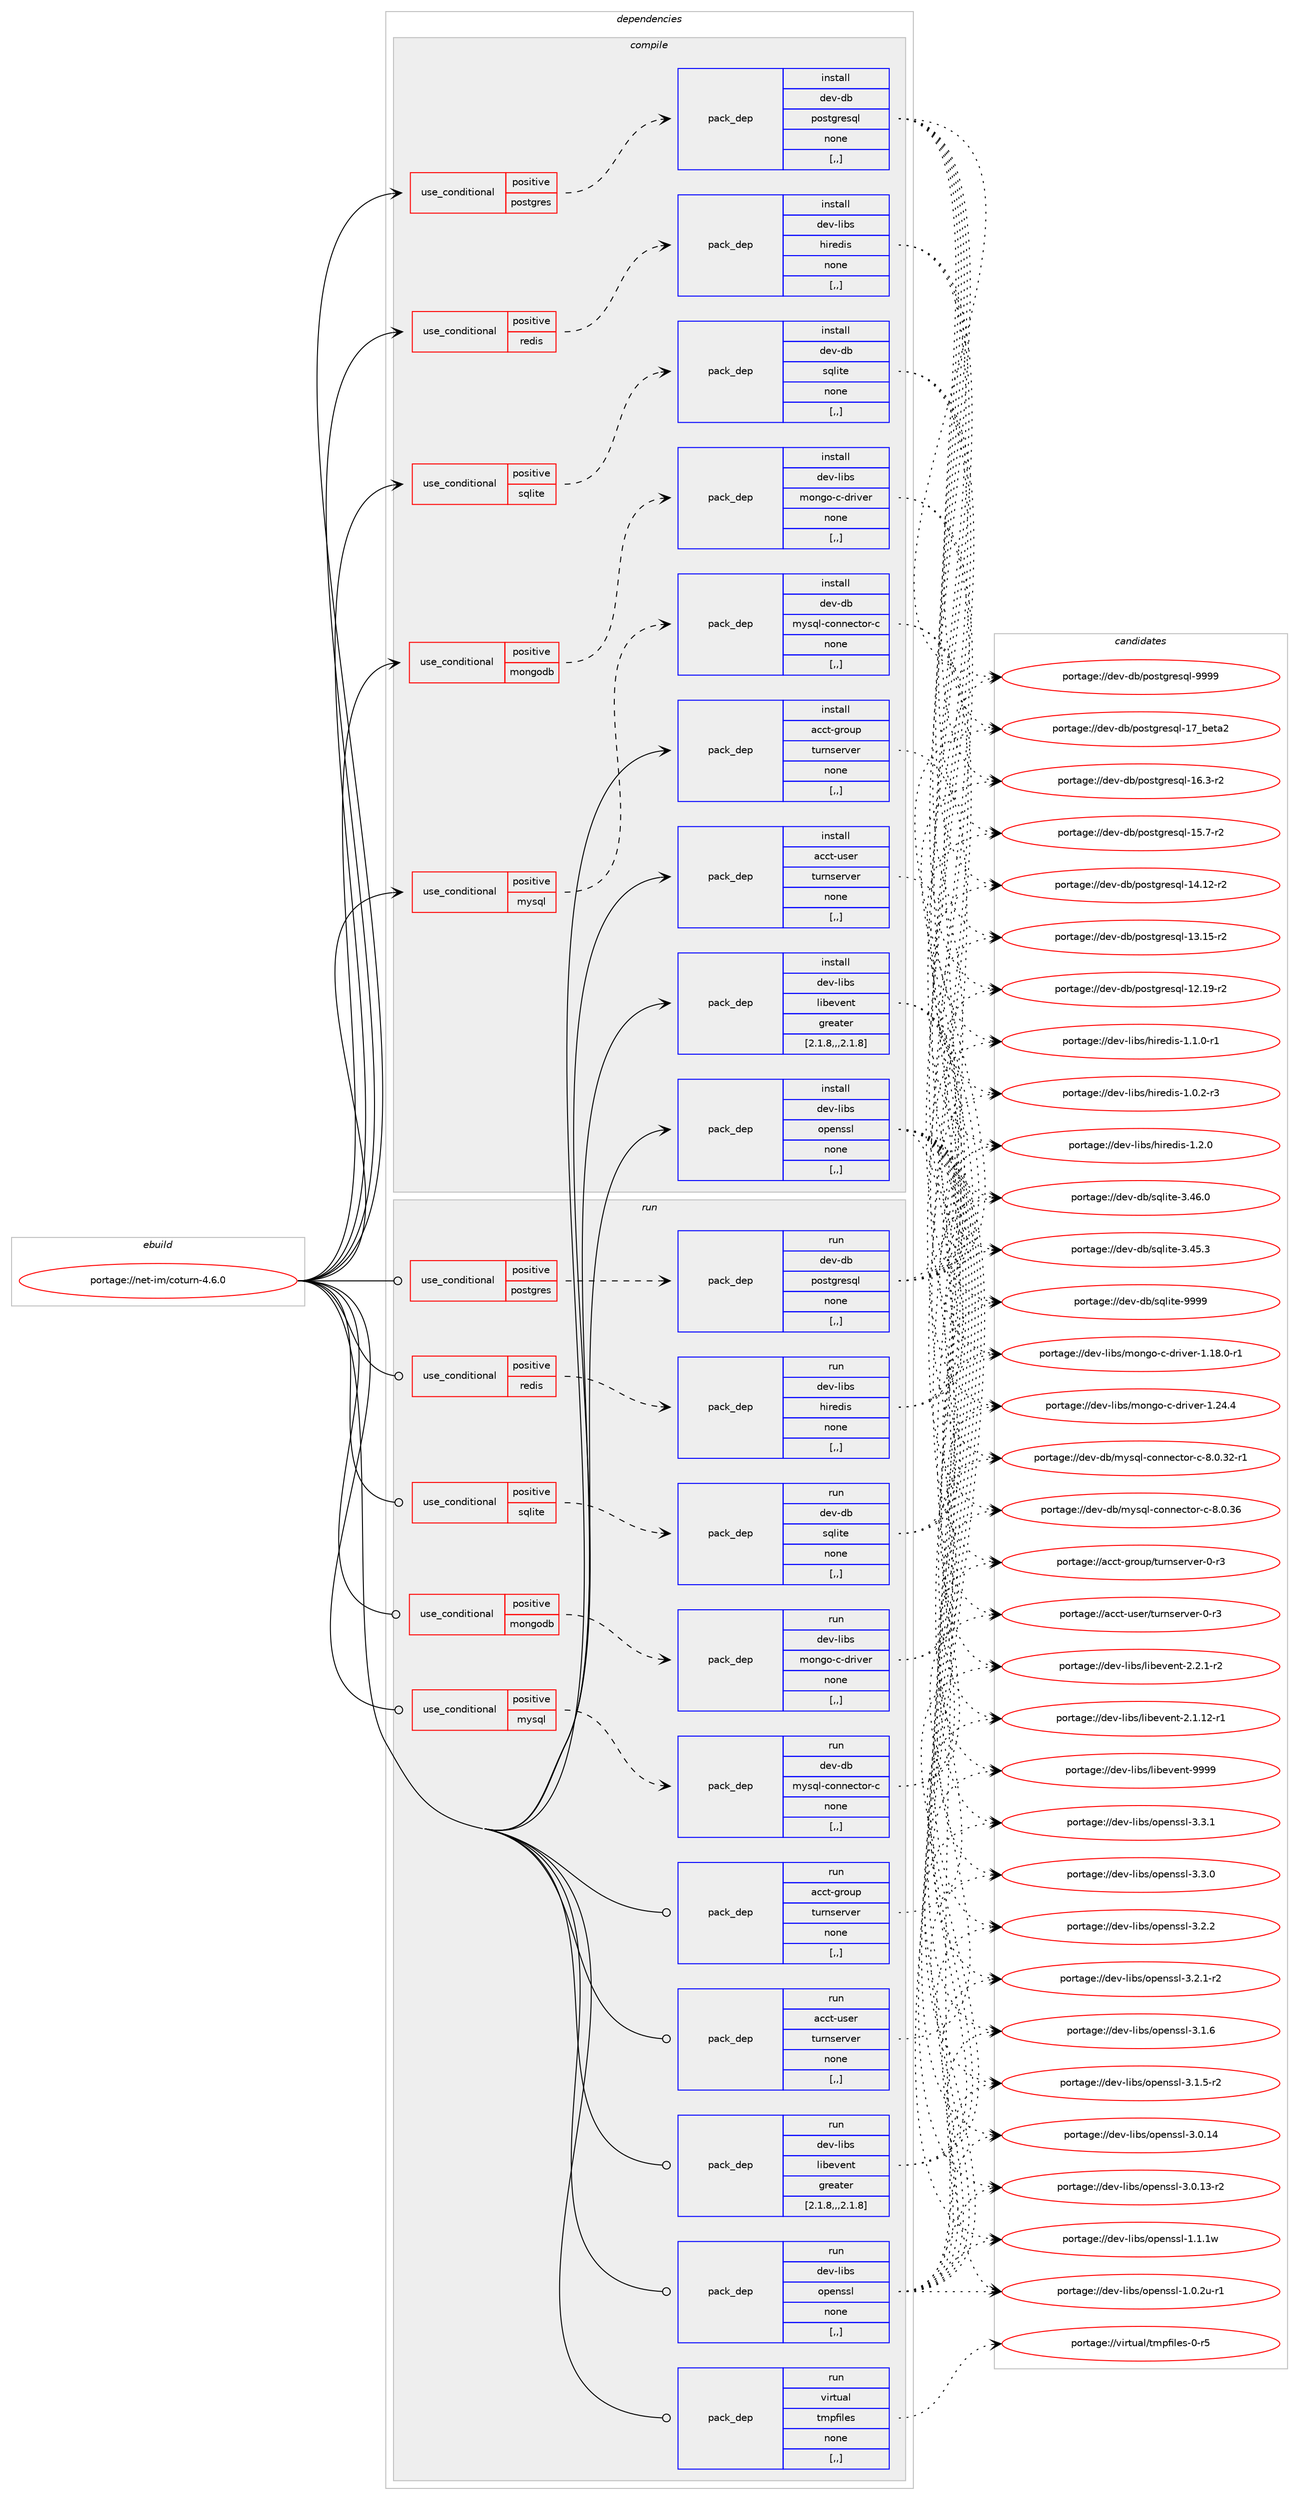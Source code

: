 digraph prolog {

# *************
# Graph options
# *************

newrank=true;
concentrate=true;
compound=true;
graph [rankdir=LR,fontname=Helvetica,fontsize=10,ranksep=1.5];#, ranksep=2.5, nodesep=0.2];
edge  [arrowhead=vee];
node  [fontname=Helvetica,fontsize=10];

# **********
# The ebuild
# **********

subgraph cluster_leftcol {
color=gray;
label=<<i>ebuild</i>>;
id [label="portage://net-im/coturn-4.6.0", color=red, width=4, href="../net-im/coturn-4.6.0.svg"];
}

# ****************
# The dependencies
# ****************

subgraph cluster_midcol {
color=gray;
label=<<i>dependencies</i>>;
subgraph cluster_compile {
fillcolor="#eeeeee";
style=filled;
label=<<i>compile</i>>;
subgraph cond90988 {
dependency349432 [label=<<TABLE BORDER="0" CELLBORDER="1" CELLSPACING="0" CELLPADDING="4"><TR><TD ROWSPAN="3" CELLPADDING="10">use_conditional</TD></TR><TR><TD>positive</TD></TR><TR><TD>mongodb</TD></TR></TABLE>>, shape=none, color=red];
subgraph pack255826 {
dependency349433 [label=<<TABLE BORDER="0" CELLBORDER="1" CELLSPACING="0" CELLPADDING="4" WIDTH="220"><TR><TD ROWSPAN="6" CELLPADDING="30">pack_dep</TD></TR><TR><TD WIDTH="110">install</TD></TR><TR><TD>dev-libs</TD></TR><TR><TD>mongo-c-driver</TD></TR><TR><TD>none</TD></TR><TR><TD>[,,]</TD></TR></TABLE>>, shape=none, color=blue];
}
dependency349432:e -> dependency349433:w [weight=20,style="dashed",arrowhead="vee"];
}
id:e -> dependency349432:w [weight=20,style="solid",arrowhead="vee"];
subgraph cond90989 {
dependency349434 [label=<<TABLE BORDER="0" CELLBORDER="1" CELLSPACING="0" CELLPADDING="4"><TR><TD ROWSPAN="3" CELLPADDING="10">use_conditional</TD></TR><TR><TD>positive</TD></TR><TR><TD>mysql</TD></TR></TABLE>>, shape=none, color=red];
subgraph pack255827 {
dependency349435 [label=<<TABLE BORDER="0" CELLBORDER="1" CELLSPACING="0" CELLPADDING="4" WIDTH="220"><TR><TD ROWSPAN="6" CELLPADDING="30">pack_dep</TD></TR><TR><TD WIDTH="110">install</TD></TR><TR><TD>dev-db</TD></TR><TR><TD>mysql-connector-c</TD></TR><TR><TD>none</TD></TR><TR><TD>[,,]</TD></TR></TABLE>>, shape=none, color=blue];
}
dependency349434:e -> dependency349435:w [weight=20,style="dashed",arrowhead="vee"];
}
id:e -> dependency349434:w [weight=20,style="solid",arrowhead="vee"];
subgraph cond90990 {
dependency349436 [label=<<TABLE BORDER="0" CELLBORDER="1" CELLSPACING="0" CELLPADDING="4"><TR><TD ROWSPAN="3" CELLPADDING="10">use_conditional</TD></TR><TR><TD>positive</TD></TR><TR><TD>postgres</TD></TR></TABLE>>, shape=none, color=red];
subgraph pack255828 {
dependency349437 [label=<<TABLE BORDER="0" CELLBORDER="1" CELLSPACING="0" CELLPADDING="4" WIDTH="220"><TR><TD ROWSPAN="6" CELLPADDING="30">pack_dep</TD></TR><TR><TD WIDTH="110">install</TD></TR><TR><TD>dev-db</TD></TR><TR><TD>postgresql</TD></TR><TR><TD>none</TD></TR><TR><TD>[,,]</TD></TR></TABLE>>, shape=none, color=blue];
}
dependency349436:e -> dependency349437:w [weight=20,style="dashed",arrowhead="vee"];
}
id:e -> dependency349436:w [weight=20,style="solid",arrowhead="vee"];
subgraph cond90991 {
dependency349438 [label=<<TABLE BORDER="0" CELLBORDER="1" CELLSPACING="0" CELLPADDING="4"><TR><TD ROWSPAN="3" CELLPADDING="10">use_conditional</TD></TR><TR><TD>positive</TD></TR><TR><TD>redis</TD></TR></TABLE>>, shape=none, color=red];
subgraph pack255829 {
dependency349439 [label=<<TABLE BORDER="0" CELLBORDER="1" CELLSPACING="0" CELLPADDING="4" WIDTH="220"><TR><TD ROWSPAN="6" CELLPADDING="30">pack_dep</TD></TR><TR><TD WIDTH="110">install</TD></TR><TR><TD>dev-libs</TD></TR><TR><TD>hiredis</TD></TR><TR><TD>none</TD></TR><TR><TD>[,,]</TD></TR></TABLE>>, shape=none, color=blue];
}
dependency349438:e -> dependency349439:w [weight=20,style="dashed",arrowhead="vee"];
}
id:e -> dependency349438:w [weight=20,style="solid",arrowhead="vee"];
subgraph cond90992 {
dependency349440 [label=<<TABLE BORDER="0" CELLBORDER="1" CELLSPACING="0" CELLPADDING="4"><TR><TD ROWSPAN="3" CELLPADDING="10">use_conditional</TD></TR><TR><TD>positive</TD></TR><TR><TD>sqlite</TD></TR></TABLE>>, shape=none, color=red];
subgraph pack255830 {
dependency349441 [label=<<TABLE BORDER="0" CELLBORDER="1" CELLSPACING="0" CELLPADDING="4" WIDTH="220"><TR><TD ROWSPAN="6" CELLPADDING="30">pack_dep</TD></TR><TR><TD WIDTH="110">install</TD></TR><TR><TD>dev-db</TD></TR><TR><TD>sqlite</TD></TR><TR><TD>none</TD></TR><TR><TD>[,,]</TD></TR></TABLE>>, shape=none, color=blue];
}
dependency349440:e -> dependency349441:w [weight=20,style="dashed",arrowhead="vee"];
}
id:e -> dependency349440:w [weight=20,style="solid",arrowhead="vee"];
subgraph pack255831 {
dependency349442 [label=<<TABLE BORDER="0" CELLBORDER="1" CELLSPACING="0" CELLPADDING="4" WIDTH="220"><TR><TD ROWSPAN="6" CELLPADDING="30">pack_dep</TD></TR><TR><TD WIDTH="110">install</TD></TR><TR><TD>acct-group</TD></TR><TR><TD>turnserver</TD></TR><TR><TD>none</TD></TR><TR><TD>[,,]</TD></TR></TABLE>>, shape=none, color=blue];
}
id:e -> dependency349442:w [weight=20,style="solid",arrowhead="vee"];
subgraph pack255832 {
dependency349443 [label=<<TABLE BORDER="0" CELLBORDER="1" CELLSPACING="0" CELLPADDING="4" WIDTH="220"><TR><TD ROWSPAN="6" CELLPADDING="30">pack_dep</TD></TR><TR><TD WIDTH="110">install</TD></TR><TR><TD>acct-user</TD></TR><TR><TD>turnserver</TD></TR><TR><TD>none</TD></TR><TR><TD>[,,]</TD></TR></TABLE>>, shape=none, color=blue];
}
id:e -> dependency349443:w [weight=20,style="solid",arrowhead="vee"];
subgraph pack255833 {
dependency349444 [label=<<TABLE BORDER="0" CELLBORDER="1" CELLSPACING="0" CELLPADDING="4" WIDTH="220"><TR><TD ROWSPAN="6" CELLPADDING="30">pack_dep</TD></TR><TR><TD WIDTH="110">install</TD></TR><TR><TD>dev-libs</TD></TR><TR><TD>libevent</TD></TR><TR><TD>greater</TD></TR><TR><TD>[2.1.8,,,2.1.8]</TD></TR></TABLE>>, shape=none, color=blue];
}
id:e -> dependency349444:w [weight=20,style="solid",arrowhead="vee"];
subgraph pack255834 {
dependency349445 [label=<<TABLE BORDER="0" CELLBORDER="1" CELLSPACING="0" CELLPADDING="4" WIDTH="220"><TR><TD ROWSPAN="6" CELLPADDING="30">pack_dep</TD></TR><TR><TD WIDTH="110">install</TD></TR><TR><TD>dev-libs</TD></TR><TR><TD>openssl</TD></TR><TR><TD>none</TD></TR><TR><TD>[,,]</TD></TR></TABLE>>, shape=none, color=blue];
}
id:e -> dependency349445:w [weight=20,style="solid",arrowhead="vee"];
}
subgraph cluster_compileandrun {
fillcolor="#eeeeee";
style=filled;
label=<<i>compile and run</i>>;
}
subgraph cluster_run {
fillcolor="#eeeeee";
style=filled;
label=<<i>run</i>>;
subgraph cond90993 {
dependency349446 [label=<<TABLE BORDER="0" CELLBORDER="1" CELLSPACING="0" CELLPADDING="4"><TR><TD ROWSPAN="3" CELLPADDING="10">use_conditional</TD></TR><TR><TD>positive</TD></TR><TR><TD>mongodb</TD></TR></TABLE>>, shape=none, color=red];
subgraph pack255835 {
dependency349447 [label=<<TABLE BORDER="0" CELLBORDER="1" CELLSPACING="0" CELLPADDING="4" WIDTH="220"><TR><TD ROWSPAN="6" CELLPADDING="30">pack_dep</TD></TR><TR><TD WIDTH="110">run</TD></TR><TR><TD>dev-libs</TD></TR><TR><TD>mongo-c-driver</TD></TR><TR><TD>none</TD></TR><TR><TD>[,,]</TD></TR></TABLE>>, shape=none, color=blue];
}
dependency349446:e -> dependency349447:w [weight=20,style="dashed",arrowhead="vee"];
}
id:e -> dependency349446:w [weight=20,style="solid",arrowhead="odot"];
subgraph cond90994 {
dependency349448 [label=<<TABLE BORDER="0" CELLBORDER="1" CELLSPACING="0" CELLPADDING="4"><TR><TD ROWSPAN="3" CELLPADDING="10">use_conditional</TD></TR><TR><TD>positive</TD></TR><TR><TD>mysql</TD></TR></TABLE>>, shape=none, color=red];
subgraph pack255836 {
dependency349449 [label=<<TABLE BORDER="0" CELLBORDER="1" CELLSPACING="0" CELLPADDING="4" WIDTH="220"><TR><TD ROWSPAN="6" CELLPADDING="30">pack_dep</TD></TR><TR><TD WIDTH="110">run</TD></TR><TR><TD>dev-db</TD></TR><TR><TD>mysql-connector-c</TD></TR><TR><TD>none</TD></TR><TR><TD>[,,]</TD></TR></TABLE>>, shape=none, color=blue];
}
dependency349448:e -> dependency349449:w [weight=20,style="dashed",arrowhead="vee"];
}
id:e -> dependency349448:w [weight=20,style="solid",arrowhead="odot"];
subgraph cond90995 {
dependency349450 [label=<<TABLE BORDER="0" CELLBORDER="1" CELLSPACING="0" CELLPADDING="4"><TR><TD ROWSPAN="3" CELLPADDING="10">use_conditional</TD></TR><TR><TD>positive</TD></TR><TR><TD>postgres</TD></TR></TABLE>>, shape=none, color=red];
subgraph pack255837 {
dependency349451 [label=<<TABLE BORDER="0" CELLBORDER="1" CELLSPACING="0" CELLPADDING="4" WIDTH="220"><TR><TD ROWSPAN="6" CELLPADDING="30">pack_dep</TD></TR><TR><TD WIDTH="110">run</TD></TR><TR><TD>dev-db</TD></TR><TR><TD>postgresql</TD></TR><TR><TD>none</TD></TR><TR><TD>[,,]</TD></TR></TABLE>>, shape=none, color=blue];
}
dependency349450:e -> dependency349451:w [weight=20,style="dashed",arrowhead="vee"];
}
id:e -> dependency349450:w [weight=20,style="solid",arrowhead="odot"];
subgraph cond90996 {
dependency349452 [label=<<TABLE BORDER="0" CELLBORDER="1" CELLSPACING="0" CELLPADDING="4"><TR><TD ROWSPAN="3" CELLPADDING="10">use_conditional</TD></TR><TR><TD>positive</TD></TR><TR><TD>redis</TD></TR></TABLE>>, shape=none, color=red];
subgraph pack255838 {
dependency349453 [label=<<TABLE BORDER="0" CELLBORDER="1" CELLSPACING="0" CELLPADDING="4" WIDTH="220"><TR><TD ROWSPAN="6" CELLPADDING="30">pack_dep</TD></TR><TR><TD WIDTH="110">run</TD></TR><TR><TD>dev-libs</TD></TR><TR><TD>hiredis</TD></TR><TR><TD>none</TD></TR><TR><TD>[,,]</TD></TR></TABLE>>, shape=none, color=blue];
}
dependency349452:e -> dependency349453:w [weight=20,style="dashed",arrowhead="vee"];
}
id:e -> dependency349452:w [weight=20,style="solid",arrowhead="odot"];
subgraph cond90997 {
dependency349454 [label=<<TABLE BORDER="0" CELLBORDER="1" CELLSPACING="0" CELLPADDING="4"><TR><TD ROWSPAN="3" CELLPADDING="10">use_conditional</TD></TR><TR><TD>positive</TD></TR><TR><TD>sqlite</TD></TR></TABLE>>, shape=none, color=red];
subgraph pack255839 {
dependency349455 [label=<<TABLE BORDER="0" CELLBORDER="1" CELLSPACING="0" CELLPADDING="4" WIDTH="220"><TR><TD ROWSPAN="6" CELLPADDING="30">pack_dep</TD></TR><TR><TD WIDTH="110">run</TD></TR><TR><TD>dev-db</TD></TR><TR><TD>sqlite</TD></TR><TR><TD>none</TD></TR><TR><TD>[,,]</TD></TR></TABLE>>, shape=none, color=blue];
}
dependency349454:e -> dependency349455:w [weight=20,style="dashed",arrowhead="vee"];
}
id:e -> dependency349454:w [weight=20,style="solid",arrowhead="odot"];
subgraph pack255840 {
dependency349456 [label=<<TABLE BORDER="0" CELLBORDER="1" CELLSPACING="0" CELLPADDING="4" WIDTH="220"><TR><TD ROWSPAN="6" CELLPADDING="30">pack_dep</TD></TR><TR><TD WIDTH="110">run</TD></TR><TR><TD>acct-group</TD></TR><TR><TD>turnserver</TD></TR><TR><TD>none</TD></TR><TR><TD>[,,]</TD></TR></TABLE>>, shape=none, color=blue];
}
id:e -> dependency349456:w [weight=20,style="solid",arrowhead="odot"];
subgraph pack255841 {
dependency349457 [label=<<TABLE BORDER="0" CELLBORDER="1" CELLSPACING="0" CELLPADDING="4" WIDTH="220"><TR><TD ROWSPAN="6" CELLPADDING="30">pack_dep</TD></TR><TR><TD WIDTH="110">run</TD></TR><TR><TD>acct-user</TD></TR><TR><TD>turnserver</TD></TR><TR><TD>none</TD></TR><TR><TD>[,,]</TD></TR></TABLE>>, shape=none, color=blue];
}
id:e -> dependency349457:w [weight=20,style="solid",arrowhead="odot"];
subgraph pack255842 {
dependency349458 [label=<<TABLE BORDER="0" CELLBORDER="1" CELLSPACING="0" CELLPADDING="4" WIDTH="220"><TR><TD ROWSPAN="6" CELLPADDING="30">pack_dep</TD></TR><TR><TD WIDTH="110">run</TD></TR><TR><TD>dev-libs</TD></TR><TR><TD>libevent</TD></TR><TR><TD>greater</TD></TR><TR><TD>[2.1.8,,,2.1.8]</TD></TR></TABLE>>, shape=none, color=blue];
}
id:e -> dependency349458:w [weight=20,style="solid",arrowhead="odot"];
subgraph pack255843 {
dependency349459 [label=<<TABLE BORDER="0" CELLBORDER="1" CELLSPACING="0" CELLPADDING="4" WIDTH="220"><TR><TD ROWSPAN="6" CELLPADDING="30">pack_dep</TD></TR><TR><TD WIDTH="110">run</TD></TR><TR><TD>dev-libs</TD></TR><TR><TD>openssl</TD></TR><TR><TD>none</TD></TR><TR><TD>[,,]</TD></TR></TABLE>>, shape=none, color=blue];
}
id:e -> dependency349459:w [weight=20,style="solid",arrowhead="odot"];
subgraph pack255844 {
dependency349460 [label=<<TABLE BORDER="0" CELLBORDER="1" CELLSPACING="0" CELLPADDING="4" WIDTH="220"><TR><TD ROWSPAN="6" CELLPADDING="30">pack_dep</TD></TR><TR><TD WIDTH="110">run</TD></TR><TR><TD>virtual</TD></TR><TR><TD>tmpfiles</TD></TR><TR><TD>none</TD></TR><TR><TD>[,,]</TD></TR></TABLE>>, shape=none, color=blue];
}
id:e -> dependency349460:w [weight=20,style="solid",arrowhead="odot"];
}
}

# **************
# The candidates
# **************

subgraph cluster_choices {
rank=same;
color=gray;
label=<<i>candidates</i>>;

subgraph choice255826 {
color=black;
nodesep=1;
choice10010111845108105981154710911111010311145994510011410511810111445494650524652 [label="portage://dev-libs/mongo-c-driver-1.24.4", color=red, width=4,href="../dev-libs/mongo-c-driver-1.24.4.svg"];
choice100101118451081059811547109111110103111459945100114105118101114454946495646484511449 [label="portage://dev-libs/mongo-c-driver-1.18.0-r1", color=red, width=4,href="../dev-libs/mongo-c-driver-1.18.0-r1.svg"];
dependency349433:e -> choice10010111845108105981154710911111010311145994510011410511810111445494650524652:w [style=dotted,weight="100"];
dependency349433:e -> choice100101118451081059811547109111110103111459945100114105118101114454946495646484511449:w [style=dotted,weight="100"];
}
subgraph choice255827 {
color=black;
nodesep=1;
choice100101118451009847109121115113108459911111011010199116111114459945564648465154 [label="portage://dev-db/mysql-connector-c-8.0.36", color=red, width=4,href="../dev-db/mysql-connector-c-8.0.36.svg"];
choice1001011184510098471091211151131084599111110110101991161111144599455646484651504511449 [label="portage://dev-db/mysql-connector-c-8.0.32-r1", color=red, width=4,href="../dev-db/mysql-connector-c-8.0.32-r1.svg"];
dependency349435:e -> choice100101118451009847109121115113108459911111011010199116111114459945564648465154:w [style=dotted,weight="100"];
dependency349435:e -> choice1001011184510098471091211151131084599111110110101991161111144599455646484651504511449:w [style=dotted,weight="100"];
}
subgraph choice255828 {
color=black;
nodesep=1;
choice1001011184510098471121111151161031141011151131084557575757 [label="portage://dev-db/postgresql-9999", color=red, width=4,href="../dev-db/postgresql-9999.svg"];
choice10010111845100984711211111511610311410111511310845495595981011169750 [label="portage://dev-db/postgresql-17_beta2", color=red, width=4,href="../dev-db/postgresql-17_beta2.svg"];
choice10010111845100984711211111511610311410111511310845495446514511450 [label="portage://dev-db/postgresql-16.3-r2", color=red, width=4,href="../dev-db/postgresql-16.3-r2.svg"];
choice10010111845100984711211111511610311410111511310845495346554511450 [label="portage://dev-db/postgresql-15.7-r2", color=red, width=4,href="../dev-db/postgresql-15.7-r2.svg"];
choice1001011184510098471121111151161031141011151131084549524649504511450 [label="portage://dev-db/postgresql-14.12-r2", color=red, width=4,href="../dev-db/postgresql-14.12-r2.svg"];
choice1001011184510098471121111151161031141011151131084549514649534511450 [label="portage://dev-db/postgresql-13.15-r2", color=red, width=4,href="../dev-db/postgresql-13.15-r2.svg"];
choice1001011184510098471121111151161031141011151131084549504649574511450 [label="portage://dev-db/postgresql-12.19-r2", color=red, width=4,href="../dev-db/postgresql-12.19-r2.svg"];
dependency349437:e -> choice1001011184510098471121111151161031141011151131084557575757:w [style=dotted,weight="100"];
dependency349437:e -> choice10010111845100984711211111511610311410111511310845495595981011169750:w [style=dotted,weight="100"];
dependency349437:e -> choice10010111845100984711211111511610311410111511310845495446514511450:w [style=dotted,weight="100"];
dependency349437:e -> choice10010111845100984711211111511610311410111511310845495346554511450:w [style=dotted,weight="100"];
dependency349437:e -> choice1001011184510098471121111151161031141011151131084549524649504511450:w [style=dotted,weight="100"];
dependency349437:e -> choice1001011184510098471121111151161031141011151131084549514649534511450:w [style=dotted,weight="100"];
dependency349437:e -> choice1001011184510098471121111151161031141011151131084549504649574511450:w [style=dotted,weight="100"];
}
subgraph choice255829 {
color=black;
nodesep=1;
choice100101118451081059811547104105114101100105115454946504648 [label="portage://dev-libs/hiredis-1.2.0", color=red, width=4,href="../dev-libs/hiredis-1.2.0.svg"];
choice1001011184510810598115471041051141011001051154549464946484511449 [label="portage://dev-libs/hiredis-1.1.0-r1", color=red, width=4,href="../dev-libs/hiredis-1.1.0-r1.svg"];
choice1001011184510810598115471041051141011001051154549464846504511451 [label="portage://dev-libs/hiredis-1.0.2-r3", color=red, width=4,href="../dev-libs/hiredis-1.0.2-r3.svg"];
dependency349439:e -> choice100101118451081059811547104105114101100105115454946504648:w [style=dotted,weight="100"];
dependency349439:e -> choice1001011184510810598115471041051141011001051154549464946484511449:w [style=dotted,weight="100"];
dependency349439:e -> choice1001011184510810598115471041051141011001051154549464846504511451:w [style=dotted,weight="100"];
}
subgraph choice255830 {
color=black;
nodesep=1;
choice1001011184510098471151131081051161014557575757 [label="portage://dev-db/sqlite-9999", color=red, width=4,href="../dev-db/sqlite-9999.svg"];
choice10010111845100984711511310810511610145514652544648 [label="portage://dev-db/sqlite-3.46.0", color=red, width=4,href="../dev-db/sqlite-3.46.0.svg"];
choice10010111845100984711511310810511610145514652534651 [label="portage://dev-db/sqlite-3.45.3", color=red, width=4,href="../dev-db/sqlite-3.45.3.svg"];
dependency349441:e -> choice1001011184510098471151131081051161014557575757:w [style=dotted,weight="100"];
dependency349441:e -> choice10010111845100984711511310810511610145514652544648:w [style=dotted,weight="100"];
dependency349441:e -> choice10010111845100984711511310810511610145514652534651:w [style=dotted,weight="100"];
}
subgraph choice255831 {
color=black;
nodesep=1;
choice979999116451031141111171124711611711411011510111411810111445484511451 [label="portage://acct-group/turnserver-0-r3", color=red, width=4,href="../acct-group/turnserver-0-r3.svg"];
dependency349442:e -> choice979999116451031141111171124711611711411011510111411810111445484511451:w [style=dotted,weight="100"];
}
subgraph choice255832 {
color=black;
nodesep=1;
choice979999116451171151011144711611711411011510111411810111445484511451 [label="portage://acct-user/turnserver-0-r3", color=red, width=4,href="../acct-user/turnserver-0-r3.svg"];
dependency349443:e -> choice979999116451171151011144711611711411011510111411810111445484511451:w [style=dotted,weight="100"];
}
subgraph choice255833 {
color=black;
nodesep=1;
choice100101118451081059811547108105981011181011101164557575757 [label="portage://dev-libs/libevent-9999", color=red, width=4,href="../dev-libs/libevent-9999.svg"];
choice100101118451081059811547108105981011181011101164550465046494511450 [label="portage://dev-libs/libevent-2.2.1-r2", color=red, width=4,href="../dev-libs/libevent-2.2.1-r2.svg"];
choice10010111845108105981154710810598101118101110116455046494649504511449 [label="portage://dev-libs/libevent-2.1.12-r1", color=red, width=4,href="../dev-libs/libevent-2.1.12-r1.svg"];
dependency349444:e -> choice100101118451081059811547108105981011181011101164557575757:w [style=dotted,weight="100"];
dependency349444:e -> choice100101118451081059811547108105981011181011101164550465046494511450:w [style=dotted,weight="100"];
dependency349444:e -> choice10010111845108105981154710810598101118101110116455046494649504511449:w [style=dotted,weight="100"];
}
subgraph choice255834 {
color=black;
nodesep=1;
choice100101118451081059811547111112101110115115108455146514649 [label="portage://dev-libs/openssl-3.3.1", color=red, width=4,href="../dev-libs/openssl-3.3.1.svg"];
choice100101118451081059811547111112101110115115108455146514648 [label="portage://dev-libs/openssl-3.3.0", color=red, width=4,href="../dev-libs/openssl-3.3.0.svg"];
choice100101118451081059811547111112101110115115108455146504650 [label="portage://dev-libs/openssl-3.2.2", color=red, width=4,href="../dev-libs/openssl-3.2.2.svg"];
choice1001011184510810598115471111121011101151151084551465046494511450 [label="portage://dev-libs/openssl-3.2.1-r2", color=red, width=4,href="../dev-libs/openssl-3.2.1-r2.svg"];
choice100101118451081059811547111112101110115115108455146494654 [label="portage://dev-libs/openssl-3.1.6", color=red, width=4,href="../dev-libs/openssl-3.1.6.svg"];
choice1001011184510810598115471111121011101151151084551464946534511450 [label="portage://dev-libs/openssl-3.1.5-r2", color=red, width=4,href="../dev-libs/openssl-3.1.5-r2.svg"];
choice10010111845108105981154711111210111011511510845514648464952 [label="portage://dev-libs/openssl-3.0.14", color=red, width=4,href="../dev-libs/openssl-3.0.14.svg"];
choice100101118451081059811547111112101110115115108455146484649514511450 [label="portage://dev-libs/openssl-3.0.13-r2", color=red, width=4,href="../dev-libs/openssl-3.0.13-r2.svg"];
choice100101118451081059811547111112101110115115108454946494649119 [label="portage://dev-libs/openssl-1.1.1w", color=red, width=4,href="../dev-libs/openssl-1.1.1w.svg"];
choice1001011184510810598115471111121011101151151084549464846501174511449 [label="portage://dev-libs/openssl-1.0.2u-r1", color=red, width=4,href="../dev-libs/openssl-1.0.2u-r1.svg"];
dependency349445:e -> choice100101118451081059811547111112101110115115108455146514649:w [style=dotted,weight="100"];
dependency349445:e -> choice100101118451081059811547111112101110115115108455146514648:w [style=dotted,weight="100"];
dependency349445:e -> choice100101118451081059811547111112101110115115108455146504650:w [style=dotted,weight="100"];
dependency349445:e -> choice1001011184510810598115471111121011101151151084551465046494511450:w [style=dotted,weight="100"];
dependency349445:e -> choice100101118451081059811547111112101110115115108455146494654:w [style=dotted,weight="100"];
dependency349445:e -> choice1001011184510810598115471111121011101151151084551464946534511450:w [style=dotted,weight="100"];
dependency349445:e -> choice10010111845108105981154711111210111011511510845514648464952:w [style=dotted,weight="100"];
dependency349445:e -> choice100101118451081059811547111112101110115115108455146484649514511450:w [style=dotted,weight="100"];
dependency349445:e -> choice100101118451081059811547111112101110115115108454946494649119:w [style=dotted,weight="100"];
dependency349445:e -> choice1001011184510810598115471111121011101151151084549464846501174511449:w [style=dotted,weight="100"];
}
subgraph choice255835 {
color=black;
nodesep=1;
choice10010111845108105981154710911111010311145994510011410511810111445494650524652 [label="portage://dev-libs/mongo-c-driver-1.24.4", color=red, width=4,href="../dev-libs/mongo-c-driver-1.24.4.svg"];
choice100101118451081059811547109111110103111459945100114105118101114454946495646484511449 [label="portage://dev-libs/mongo-c-driver-1.18.0-r1", color=red, width=4,href="../dev-libs/mongo-c-driver-1.18.0-r1.svg"];
dependency349447:e -> choice10010111845108105981154710911111010311145994510011410511810111445494650524652:w [style=dotted,weight="100"];
dependency349447:e -> choice100101118451081059811547109111110103111459945100114105118101114454946495646484511449:w [style=dotted,weight="100"];
}
subgraph choice255836 {
color=black;
nodesep=1;
choice100101118451009847109121115113108459911111011010199116111114459945564648465154 [label="portage://dev-db/mysql-connector-c-8.0.36", color=red, width=4,href="../dev-db/mysql-connector-c-8.0.36.svg"];
choice1001011184510098471091211151131084599111110110101991161111144599455646484651504511449 [label="portage://dev-db/mysql-connector-c-8.0.32-r1", color=red, width=4,href="../dev-db/mysql-connector-c-8.0.32-r1.svg"];
dependency349449:e -> choice100101118451009847109121115113108459911111011010199116111114459945564648465154:w [style=dotted,weight="100"];
dependency349449:e -> choice1001011184510098471091211151131084599111110110101991161111144599455646484651504511449:w [style=dotted,weight="100"];
}
subgraph choice255837 {
color=black;
nodesep=1;
choice1001011184510098471121111151161031141011151131084557575757 [label="portage://dev-db/postgresql-9999", color=red, width=4,href="../dev-db/postgresql-9999.svg"];
choice10010111845100984711211111511610311410111511310845495595981011169750 [label="portage://dev-db/postgresql-17_beta2", color=red, width=4,href="../dev-db/postgresql-17_beta2.svg"];
choice10010111845100984711211111511610311410111511310845495446514511450 [label="portage://dev-db/postgresql-16.3-r2", color=red, width=4,href="../dev-db/postgresql-16.3-r2.svg"];
choice10010111845100984711211111511610311410111511310845495346554511450 [label="portage://dev-db/postgresql-15.7-r2", color=red, width=4,href="../dev-db/postgresql-15.7-r2.svg"];
choice1001011184510098471121111151161031141011151131084549524649504511450 [label="portage://dev-db/postgresql-14.12-r2", color=red, width=4,href="../dev-db/postgresql-14.12-r2.svg"];
choice1001011184510098471121111151161031141011151131084549514649534511450 [label="portage://dev-db/postgresql-13.15-r2", color=red, width=4,href="../dev-db/postgresql-13.15-r2.svg"];
choice1001011184510098471121111151161031141011151131084549504649574511450 [label="portage://dev-db/postgresql-12.19-r2", color=red, width=4,href="../dev-db/postgresql-12.19-r2.svg"];
dependency349451:e -> choice1001011184510098471121111151161031141011151131084557575757:w [style=dotted,weight="100"];
dependency349451:e -> choice10010111845100984711211111511610311410111511310845495595981011169750:w [style=dotted,weight="100"];
dependency349451:e -> choice10010111845100984711211111511610311410111511310845495446514511450:w [style=dotted,weight="100"];
dependency349451:e -> choice10010111845100984711211111511610311410111511310845495346554511450:w [style=dotted,weight="100"];
dependency349451:e -> choice1001011184510098471121111151161031141011151131084549524649504511450:w [style=dotted,weight="100"];
dependency349451:e -> choice1001011184510098471121111151161031141011151131084549514649534511450:w [style=dotted,weight="100"];
dependency349451:e -> choice1001011184510098471121111151161031141011151131084549504649574511450:w [style=dotted,weight="100"];
}
subgraph choice255838 {
color=black;
nodesep=1;
choice100101118451081059811547104105114101100105115454946504648 [label="portage://dev-libs/hiredis-1.2.0", color=red, width=4,href="../dev-libs/hiredis-1.2.0.svg"];
choice1001011184510810598115471041051141011001051154549464946484511449 [label="portage://dev-libs/hiredis-1.1.0-r1", color=red, width=4,href="../dev-libs/hiredis-1.1.0-r1.svg"];
choice1001011184510810598115471041051141011001051154549464846504511451 [label="portage://dev-libs/hiredis-1.0.2-r3", color=red, width=4,href="../dev-libs/hiredis-1.0.2-r3.svg"];
dependency349453:e -> choice100101118451081059811547104105114101100105115454946504648:w [style=dotted,weight="100"];
dependency349453:e -> choice1001011184510810598115471041051141011001051154549464946484511449:w [style=dotted,weight="100"];
dependency349453:e -> choice1001011184510810598115471041051141011001051154549464846504511451:w [style=dotted,weight="100"];
}
subgraph choice255839 {
color=black;
nodesep=1;
choice1001011184510098471151131081051161014557575757 [label="portage://dev-db/sqlite-9999", color=red, width=4,href="../dev-db/sqlite-9999.svg"];
choice10010111845100984711511310810511610145514652544648 [label="portage://dev-db/sqlite-3.46.0", color=red, width=4,href="../dev-db/sqlite-3.46.0.svg"];
choice10010111845100984711511310810511610145514652534651 [label="portage://dev-db/sqlite-3.45.3", color=red, width=4,href="../dev-db/sqlite-3.45.3.svg"];
dependency349455:e -> choice1001011184510098471151131081051161014557575757:w [style=dotted,weight="100"];
dependency349455:e -> choice10010111845100984711511310810511610145514652544648:w [style=dotted,weight="100"];
dependency349455:e -> choice10010111845100984711511310810511610145514652534651:w [style=dotted,weight="100"];
}
subgraph choice255840 {
color=black;
nodesep=1;
choice979999116451031141111171124711611711411011510111411810111445484511451 [label="portage://acct-group/turnserver-0-r3", color=red, width=4,href="../acct-group/turnserver-0-r3.svg"];
dependency349456:e -> choice979999116451031141111171124711611711411011510111411810111445484511451:w [style=dotted,weight="100"];
}
subgraph choice255841 {
color=black;
nodesep=1;
choice979999116451171151011144711611711411011510111411810111445484511451 [label="portage://acct-user/turnserver-0-r3", color=red, width=4,href="../acct-user/turnserver-0-r3.svg"];
dependency349457:e -> choice979999116451171151011144711611711411011510111411810111445484511451:w [style=dotted,weight="100"];
}
subgraph choice255842 {
color=black;
nodesep=1;
choice100101118451081059811547108105981011181011101164557575757 [label="portage://dev-libs/libevent-9999", color=red, width=4,href="../dev-libs/libevent-9999.svg"];
choice100101118451081059811547108105981011181011101164550465046494511450 [label="portage://dev-libs/libevent-2.2.1-r2", color=red, width=4,href="../dev-libs/libevent-2.2.1-r2.svg"];
choice10010111845108105981154710810598101118101110116455046494649504511449 [label="portage://dev-libs/libevent-2.1.12-r1", color=red, width=4,href="../dev-libs/libevent-2.1.12-r1.svg"];
dependency349458:e -> choice100101118451081059811547108105981011181011101164557575757:w [style=dotted,weight="100"];
dependency349458:e -> choice100101118451081059811547108105981011181011101164550465046494511450:w [style=dotted,weight="100"];
dependency349458:e -> choice10010111845108105981154710810598101118101110116455046494649504511449:w [style=dotted,weight="100"];
}
subgraph choice255843 {
color=black;
nodesep=1;
choice100101118451081059811547111112101110115115108455146514649 [label="portage://dev-libs/openssl-3.3.1", color=red, width=4,href="../dev-libs/openssl-3.3.1.svg"];
choice100101118451081059811547111112101110115115108455146514648 [label="portage://dev-libs/openssl-3.3.0", color=red, width=4,href="../dev-libs/openssl-3.3.0.svg"];
choice100101118451081059811547111112101110115115108455146504650 [label="portage://dev-libs/openssl-3.2.2", color=red, width=4,href="../dev-libs/openssl-3.2.2.svg"];
choice1001011184510810598115471111121011101151151084551465046494511450 [label="portage://dev-libs/openssl-3.2.1-r2", color=red, width=4,href="../dev-libs/openssl-3.2.1-r2.svg"];
choice100101118451081059811547111112101110115115108455146494654 [label="portage://dev-libs/openssl-3.1.6", color=red, width=4,href="../dev-libs/openssl-3.1.6.svg"];
choice1001011184510810598115471111121011101151151084551464946534511450 [label="portage://dev-libs/openssl-3.1.5-r2", color=red, width=4,href="../dev-libs/openssl-3.1.5-r2.svg"];
choice10010111845108105981154711111210111011511510845514648464952 [label="portage://dev-libs/openssl-3.0.14", color=red, width=4,href="../dev-libs/openssl-3.0.14.svg"];
choice100101118451081059811547111112101110115115108455146484649514511450 [label="portage://dev-libs/openssl-3.0.13-r2", color=red, width=4,href="../dev-libs/openssl-3.0.13-r2.svg"];
choice100101118451081059811547111112101110115115108454946494649119 [label="portage://dev-libs/openssl-1.1.1w", color=red, width=4,href="../dev-libs/openssl-1.1.1w.svg"];
choice1001011184510810598115471111121011101151151084549464846501174511449 [label="portage://dev-libs/openssl-1.0.2u-r1", color=red, width=4,href="../dev-libs/openssl-1.0.2u-r1.svg"];
dependency349459:e -> choice100101118451081059811547111112101110115115108455146514649:w [style=dotted,weight="100"];
dependency349459:e -> choice100101118451081059811547111112101110115115108455146514648:w [style=dotted,weight="100"];
dependency349459:e -> choice100101118451081059811547111112101110115115108455146504650:w [style=dotted,weight="100"];
dependency349459:e -> choice1001011184510810598115471111121011101151151084551465046494511450:w [style=dotted,weight="100"];
dependency349459:e -> choice100101118451081059811547111112101110115115108455146494654:w [style=dotted,weight="100"];
dependency349459:e -> choice1001011184510810598115471111121011101151151084551464946534511450:w [style=dotted,weight="100"];
dependency349459:e -> choice10010111845108105981154711111210111011511510845514648464952:w [style=dotted,weight="100"];
dependency349459:e -> choice100101118451081059811547111112101110115115108455146484649514511450:w [style=dotted,weight="100"];
dependency349459:e -> choice100101118451081059811547111112101110115115108454946494649119:w [style=dotted,weight="100"];
dependency349459:e -> choice1001011184510810598115471111121011101151151084549464846501174511449:w [style=dotted,weight="100"];
}
subgraph choice255844 {
color=black;
nodesep=1;
choice118105114116117971084711610911210210510810111545484511453 [label="portage://virtual/tmpfiles-0-r5", color=red, width=4,href="../virtual/tmpfiles-0-r5.svg"];
dependency349460:e -> choice118105114116117971084711610911210210510810111545484511453:w [style=dotted,weight="100"];
}
}

}

